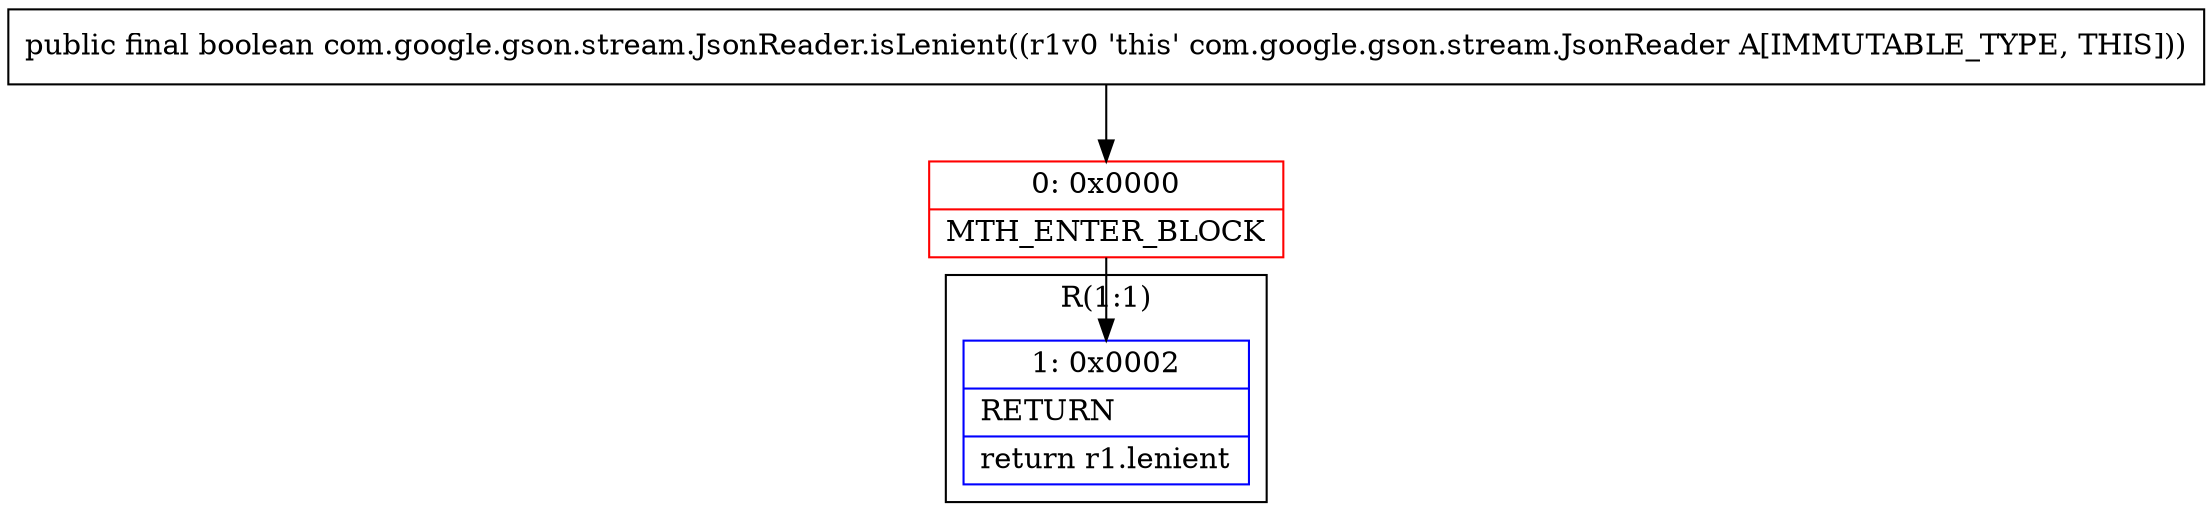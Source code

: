digraph "CFG forcom.google.gson.stream.JsonReader.isLenient()Z" {
subgraph cluster_Region_1244498214 {
label = "R(1:1)";
node [shape=record,color=blue];
Node_1 [shape=record,label="{1\:\ 0x0002|RETURN\l|return r1.lenient\l}"];
}
Node_0 [shape=record,color=red,label="{0\:\ 0x0000|MTH_ENTER_BLOCK\l}"];
MethodNode[shape=record,label="{public final boolean com.google.gson.stream.JsonReader.isLenient((r1v0 'this' com.google.gson.stream.JsonReader A[IMMUTABLE_TYPE, THIS])) }"];
MethodNode -> Node_0;
Node_0 -> Node_1;
}

